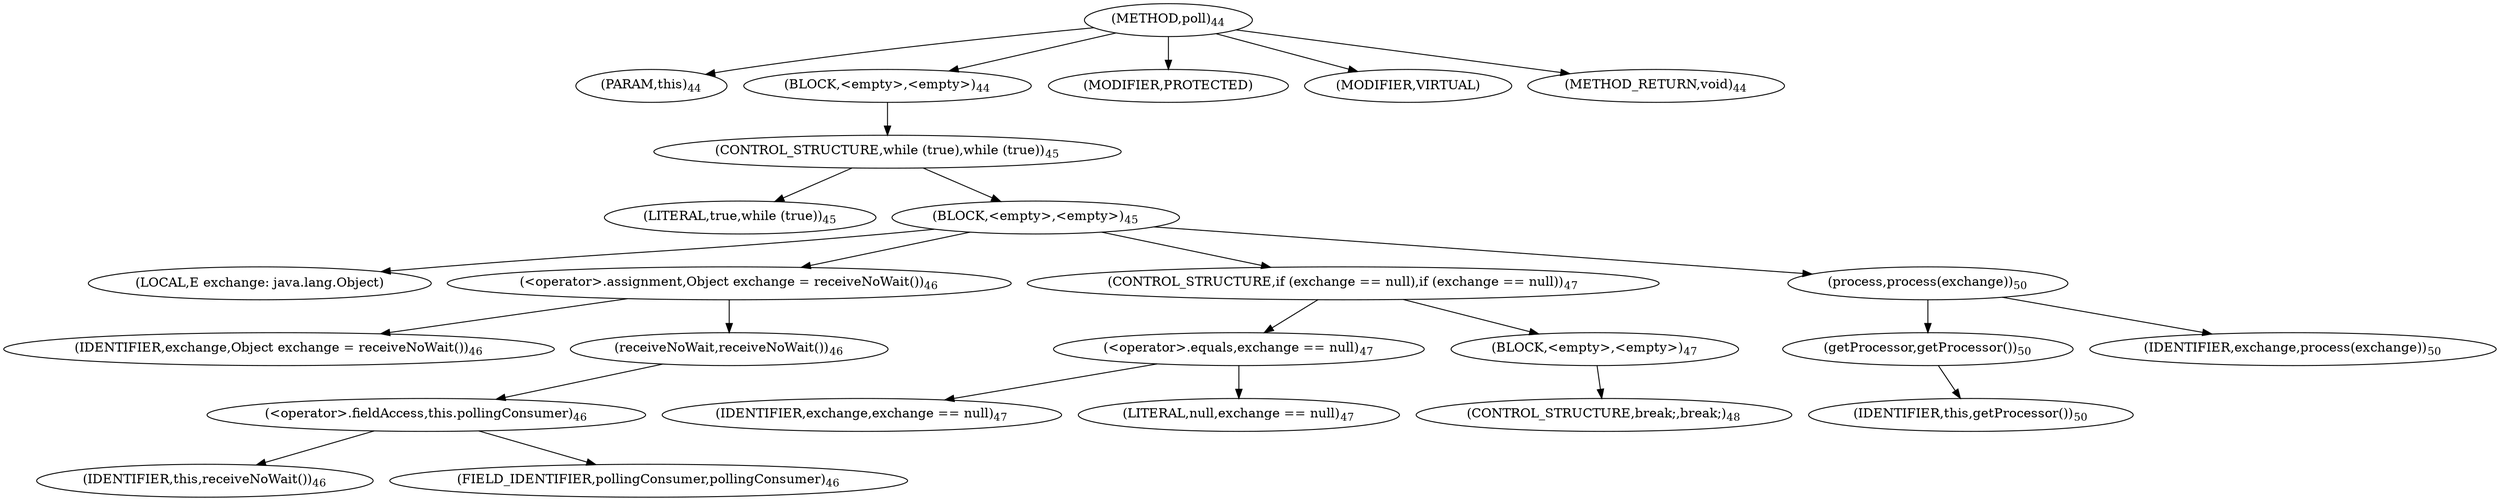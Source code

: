 digraph "poll" {  
"40" [label = <(METHOD,poll)<SUB>44</SUB>> ]
"8" [label = <(PARAM,this)<SUB>44</SUB>> ]
"41" [label = <(BLOCK,&lt;empty&gt;,&lt;empty&gt;)<SUB>44</SUB>> ]
"42" [label = <(CONTROL_STRUCTURE,while (true),while (true))<SUB>45</SUB>> ]
"43" [label = <(LITERAL,true,while (true))<SUB>45</SUB>> ]
"44" [label = <(BLOCK,&lt;empty&gt;,&lt;empty&gt;)<SUB>45</SUB>> ]
"45" [label = <(LOCAL,E exchange: java.lang.Object)> ]
"46" [label = <(&lt;operator&gt;.assignment,Object exchange = receiveNoWait())<SUB>46</SUB>> ]
"47" [label = <(IDENTIFIER,exchange,Object exchange = receiveNoWait())<SUB>46</SUB>> ]
"48" [label = <(receiveNoWait,receiveNoWait())<SUB>46</SUB>> ]
"49" [label = <(&lt;operator&gt;.fieldAccess,this.pollingConsumer)<SUB>46</SUB>> ]
"50" [label = <(IDENTIFIER,this,receiveNoWait())<SUB>46</SUB>> ]
"51" [label = <(FIELD_IDENTIFIER,pollingConsumer,pollingConsumer)<SUB>46</SUB>> ]
"52" [label = <(CONTROL_STRUCTURE,if (exchange == null),if (exchange == null))<SUB>47</SUB>> ]
"53" [label = <(&lt;operator&gt;.equals,exchange == null)<SUB>47</SUB>> ]
"54" [label = <(IDENTIFIER,exchange,exchange == null)<SUB>47</SUB>> ]
"55" [label = <(LITERAL,null,exchange == null)<SUB>47</SUB>> ]
"56" [label = <(BLOCK,&lt;empty&gt;,&lt;empty&gt;)<SUB>47</SUB>> ]
"57" [label = <(CONTROL_STRUCTURE,break;,break;)<SUB>48</SUB>> ]
"58" [label = <(process,process(exchange))<SUB>50</SUB>> ]
"59" [label = <(getProcessor,getProcessor())<SUB>50</SUB>> ]
"7" [label = <(IDENTIFIER,this,getProcessor())<SUB>50</SUB>> ]
"60" [label = <(IDENTIFIER,exchange,process(exchange))<SUB>50</SUB>> ]
"61" [label = <(MODIFIER,PROTECTED)> ]
"62" [label = <(MODIFIER,VIRTUAL)> ]
"63" [label = <(METHOD_RETURN,void)<SUB>44</SUB>> ]
  "40" -> "8" 
  "40" -> "41" 
  "40" -> "61" 
  "40" -> "62" 
  "40" -> "63" 
  "41" -> "42" 
  "42" -> "43" 
  "42" -> "44" 
  "44" -> "45" 
  "44" -> "46" 
  "44" -> "52" 
  "44" -> "58" 
  "46" -> "47" 
  "46" -> "48" 
  "48" -> "49" 
  "49" -> "50" 
  "49" -> "51" 
  "52" -> "53" 
  "52" -> "56" 
  "53" -> "54" 
  "53" -> "55" 
  "56" -> "57" 
  "58" -> "59" 
  "58" -> "60" 
  "59" -> "7" 
}
